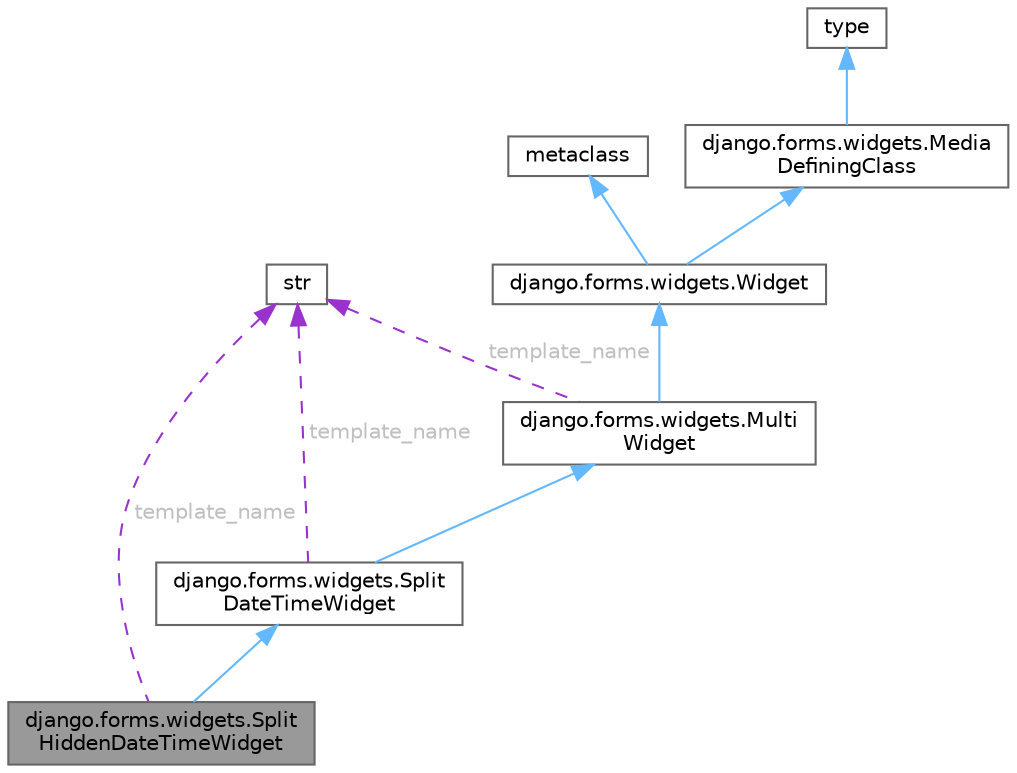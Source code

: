 digraph "django.forms.widgets.SplitHiddenDateTimeWidget"
{
 // LATEX_PDF_SIZE
  bgcolor="transparent";
  edge [fontname=Helvetica,fontsize=10,labelfontname=Helvetica,labelfontsize=10];
  node [fontname=Helvetica,fontsize=10,shape=box,height=0.2,width=0.4];
  Node1 [id="Node000001",label="django.forms.widgets.Split\lHiddenDateTimeWidget",height=0.2,width=0.4,color="gray40", fillcolor="grey60", style="filled", fontcolor="black",tooltip=" "];
  Node2 -> Node1 [id="edge1_Node000001_Node000002",dir="back",color="steelblue1",style="solid",tooltip=" "];
  Node2 [id="Node000002",label="django.forms.widgets.Split\lDateTimeWidget",height=0.2,width=0.4,color="gray40", fillcolor="white", style="filled",URL="$classdjango_1_1forms_1_1widgets_1_1_split_date_time_widget.html",tooltip=" "];
  Node3 -> Node2 [id="edge2_Node000002_Node000003",dir="back",color="steelblue1",style="solid",tooltip=" "];
  Node3 [id="Node000003",label="django.forms.widgets.Multi\lWidget",height=0.2,width=0.4,color="gray40", fillcolor="white", style="filled",URL="$classdjango_1_1forms_1_1widgets_1_1_multi_widget.html",tooltip=" "];
  Node4 -> Node3 [id="edge3_Node000003_Node000004",dir="back",color="steelblue1",style="solid",tooltip=" "];
  Node4 [id="Node000004",label="django.forms.widgets.Widget",height=0.2,width=0.4,color="gray40", fillcolor="white", style="filled",URL="$classdjango_1_1forms_1_1widgets_1_1_widget.html",tooltip=" "];
  Node5 -> Node4 [id="edge4_Node000004_Node000005",dir="back",color="steelblue1",style="solid",tooltip=" "];
  Node5 [id="Node000005",label="metaclass",height=0.2,width=0.4,color="gray40", fillcolor="white", style="filled",tooltip=" "];
  Node6 -> Node4 [id="edge5_Node000004_Node000006",dir="back",color="steelblue1",style="solid",tooltip=" "];
  Node6 [id="Node000006",label="django.forms.widgets.Media\lDefiningClass",height=0.2,width=0.4,color="gray40", fillcolor="white", style="filled",URL="$classdjango_1_1forms_1_1widgets_1_1_media_defining_class.html",tooltip=" "];
  Node7 -> Node6 [id="edge6_Node000006_Node000007",dir="back",color="steelblue1",style="solid",tooltip=" "];
  Node7 [id="Node000007",label="type",height=0.2,width=0.4,color="gray40", fillcolor="white", style="filled",tooltip=" "];
  Node8 -> Node3 [id="edge7_Node000003_Node000008",dir="back",color="darkorchid3",style="dashed",tooltip=" ",label=" template_name",fontcolor="grey" ];
  Node8 [id="Node000008",label="str",height=0.2,width=0.4,color="gray40", fillcolor="white", style="filled",tooltip=" "];
  Node8 -> Node2 [id="edge8_Node000002_Node000008",dir="back",color="darkorchid3",style="dashed",tooltip=" ",label=" template_name",fontcolor="grey" ];
  Node8 -> Node1 [id="edge9_Node000001_Node000008",dir="back",color="darkorchid3",style="dashed",tooltip=" ",label=" template_name",fontcolor="grey" ];
}
